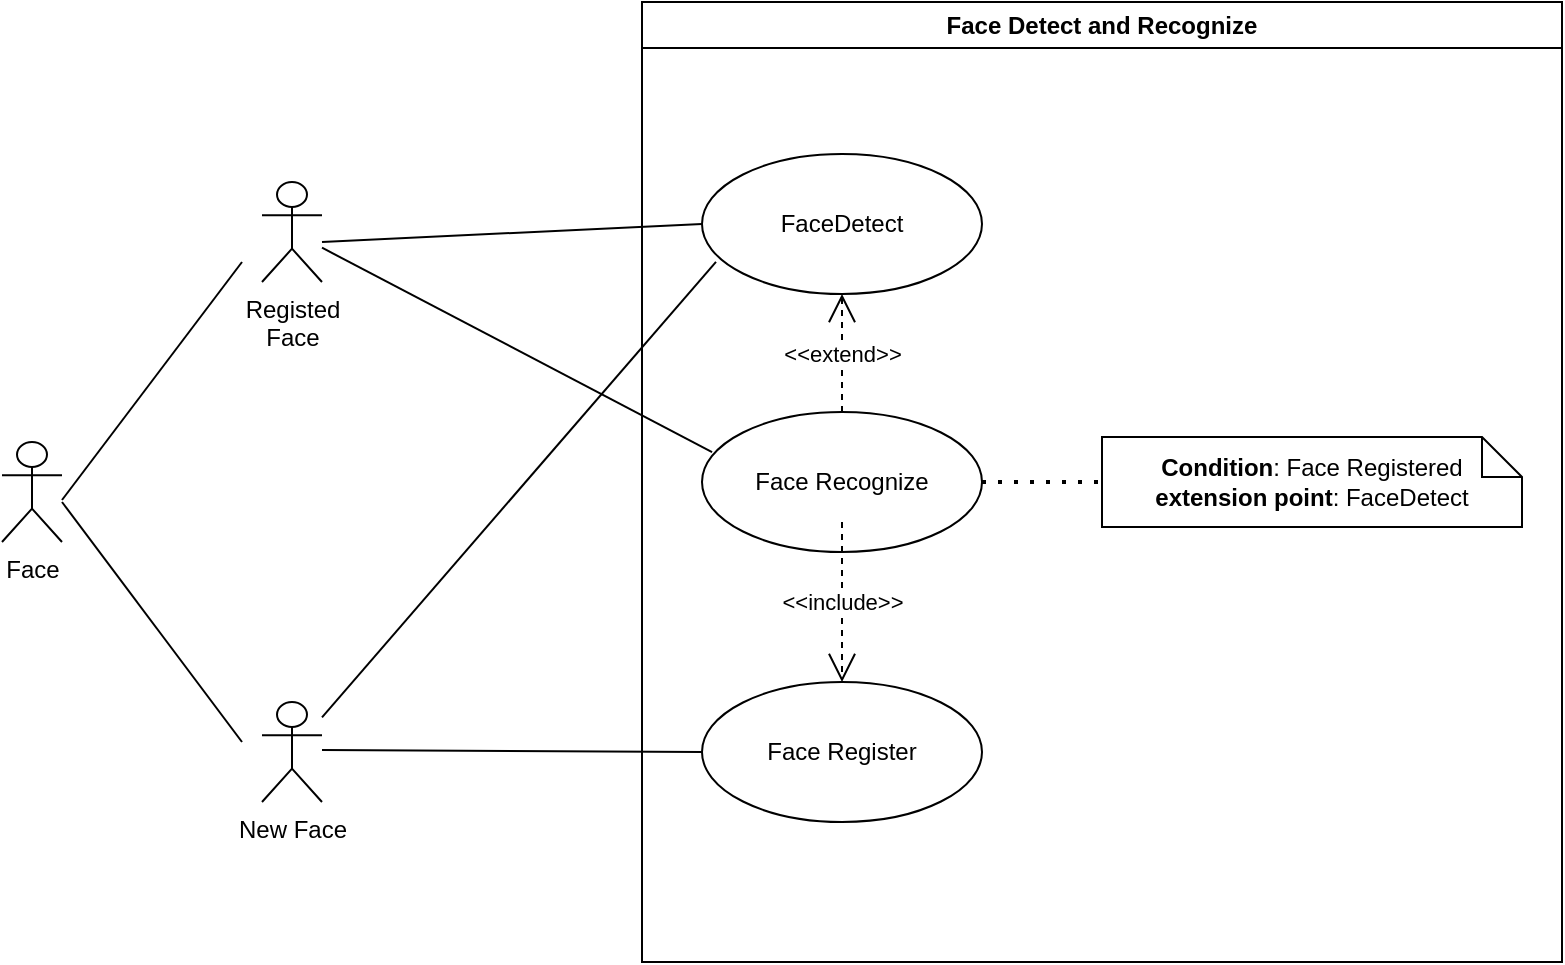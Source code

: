 <mxfile version="24.2.7" type="google">
  <diagram name="Trang-1" id="xxj05rc8MCnEarDpaFAj">
    <mxGraphModel dx="1947" dy="1637" grid="1" gridSize="10" guides="1" tooltips="1" connect="1" arrows="1" fold="1" page="1" pageScale="1" pageWidth="827" pageHeight="1169" math="0" shadow="0">
      <root>
        <mxCell id="0" />
        <mxCell id="1" parent="0" />
        <mxCell id="QGDqZE_F3scV5IS1ytlz-1" value="Face Detect and Recognize" style="swimlane;whiteSpace=wrap;html=1;" vertex="1" parent="1">
          <mxGeometry x="-480" y="-710" width="460" height="480" as="geometry" />
        </mxCell>
        <mxCell id="QGDqZE_F3scV5IS1ytlz-2" value="FaceDetect" style="ellipse;whiteSpace=wrap;html=1;" vertex="1" parent="QGDqZE_F3scV5IS1ytlz-1">
          <mxGeometry x="30" y="76" width="140" height="70" as="geometry" />
        </mxCell>
        <mxCell id="QGDqZE_F3scV5IS1ytlz-4" value="Face Recognize" style="ellipse;whiteSpace=wrap;html=1;" vertex="1" parent="QGDqZE_F3scV5IS1ytlz-1">
          <mxGeometry x="30" y="205" width="140" height="70" as="geometry" />
        </mxCell>
        <mxCell id="QGDqZE_F3scV5IS1ytlz-5" value="Face Register" style="ellipse;whiteSpace=wrap;html=1;" vertex="1" parent="QGDqZE_F3scV5IS1ytlz-1">
          <mxGeometry x="30" y="340" width="140" height="70" as="geometry" />
        </mxCell>
        <mxCell id="QGDqZE_F3scV5IS1ytlz-24" value="&amp;lt;&amp;lt;extend&amp;gt;&amp;gt;" style="endArrow=open;endSize=12;dashed=1;html=1;rounded=0;exitX=0.5;exitY=0;exitDx=0;exitDy=0;entryX=0.5;entryY=1;entryDx=0;entryDy=0;" edge="1" parent="QGDqZE_F3scV5IS1ytlz-1" source="QGDqZE_F3scV5IS1ytlz-4" target="QGDqZE_F3scV5IS1ytlz-2">
          <mxGeometry width="160" relative="1" as="geometry">
            <mxPoint x="120" y="145" as="sourcePoint" />
            <mxPoint x="160" y="160" as="targetPoint" />
          </mxGeometry>
        </mxCell>
        <mxCell id="QGDqZE_F3scV5IS1ytlz-26" value="&lt;b&gt;Condition&lt;/b&gt;: Face Registered&lt;div&gt;&lt;b&gt;extension point&lt;/b&gt;: FaceDetect&lt;/div&gt;" style="shape=note;size=20;whiteSpace=wrap;html=1;" vertex="1" parent="QGDqZE_F3scV5IS1ytlz-1">
          <mxGeometry x="230" y="217.5" width="210" height="45" as="geometry" />
        </mxCell>
        <mxCell id="QGDqZE_F3scV5IS1ytlz-27" value="" style="endArrow=none;dashed=1;html=1;dashPattern=1 3;strokeWidth=2;rounded=0;entryX=0;entryY=0.5;entryDx=0;entryDy=0;entryPerimeter=0;" edge="1" parent="QGDqZE_F3scV5IS1ytlz-1" target="QGDqZE_F3scV5IS1ytlz-26">
          <mxGeometry width="50" height="50" relative="1" as="geometry">
            <mxPoint x="170" y="240" as="sourcePoint" />
            <mxPoint x="220" y="190" as="targetPoint" />
          </mxGeometry>
        </mxCell>
        <mxCell id="QGDqZE_F3scV5IS1ytlz-6" value="Face&lt;div&gt;&lt;br&gt;&lt;/div&gt;" style="shape=umlActor;verticalLabelPosition=bottom;verticalAlign=top;html=1;" vertex="1" parent="1">
          <mxGeometry x="-800" y="-490" width="30" height="50" as="geometry" />
        </mxCell>
        <mxCell id="QGDqZE_F3scV5IS1ytlz-16" value="" style="endArrow=none;html=1;rounded=0;" edge="1" parent="1">
          <mxGeometry width="50" height="50" relative="1" as="geometry">
            <mxPoint x="-770" y="-461" as="sourcePoint" />
            <mxPoint x="-680" y="-580" as="targetPoint" />
          </mxGeometry>
        </mxCell>
        <mxCell id="QGDqZE_F3scV5IS1ytlz-17" value="Registed&lt;div&gt;Face&lt;/div&gt;" style="shape=umlActor;verticalLabelPosition=bottom;verticalAlign=top;html=1;" vertex="1" parent="1">
          <mxGeometry x="-670" y="-620" width="30" height="50" as="geometry" />
        </mxCell>
        <mxCell id="QGDqZE_F3scV5IS1ytlz-18" value="" style="endArrow=none;html=1;rounded=0;" edge="1" parent="1">
          <mxGeometry width="50" height="50" relative="1" as="geometry">
            <mxPoint x="-770" y="-460" as="sourcePoint" />
            <mxPoint x="-680" y="-340" as="targetPoint" />
          </mxGeometry>
        </mxCell>
        <mxCell id="QGDqZE_F3scV5IS1ytlz-19" value="New Face&lt;div&gt;&lt;br&gt;&lt;/div&gt;" style="shape=umlActor;verticalLabelPosition=bottom;verticalAlign=top;html=1;" vertex="1" parent="1">
          <mxGeometry x="-670" y="-360" width="30" height="50" as="geometry" />
        </mxCell>
        <mxCell id="QGDqZE_F3scV5IS1ytlz-20" value="" style="endArrow=none;html=1;rounded=0;entryX=0;entryY=0.5;entryDx=0;entryDy=0;" edge="1" parent="1" target="QGDqZE_F3scV5IS1ytlz-2">
          <mxGeometry width="50" height="50" relative="1" as="geometry">
            <mxPoint x="-640" y="-590" as="sourcePoint" />
            <mxPoint x="-550" y="-470" as="targetPoint" />
          </mxGeometry>
        </mxCell>
        <mxCell id="QGDqZE_F3scV5IS1ytlz-21" value="" style="endArrow=none;html=1;rounded=0;entryX=0.05;entryY=0.771;entryDx=0;entryDy=0;entryPerimeter=0;" edge="1" parent="1" source="QGDqZE_F3scV5IS1ytlz-19" target="QGDqZE_F3scV5IS1ytlz-2">
          <mxGeometry width="50" height="50" relative="1" as="geometry">
            <mxPoint x="-630" y="-330" as="sourcePoint" />
            <mxPoint x="-453.98" y="-410" as="targetPoint" />
            <Array as="points" />
          </mxGeometry>
        </mxCell>
        <mxCell id="QGDqZE_F3scV5IS1ytlz-22" value="" style="endArrow=none;html=1;rounded=0;entryX=0.036;entryY=0.286;entryDx=0;entryDy=0;entryPerimeter=0;" edge="1" parent="1" source="QGDqZE_F3scV5IS1ytlz-17" target="QGDqZE_F3scV5IS1ytlz-4">
          <mxGeometry width="50" height="50" relative="1" as="geometry">
            <mxPoint x="-630" y="-570" as="sourcePoint" />
            <mxPoint x="-439.02" y="-518.02" as="targetPoint" />
          </mxGeometry>
        </mxCell>
        <mxCell id="QGDqZE_F3scV5IS1ytlz-23" value="" style="endArrow=none;html=1;rounded=0;entryX=0;entryY=0.5;entryDx=0;entryDy=0;" edge="1" parent="1" target="QGDqZE_F3scV5IS1ytlz-5">
          <mxGeometry width="50" height="50" relative="1" as="geometry">
            <mxPoint x="-640" y="-336" as="sourcePoint" />
            <mxPoint x="-450" y="-380" as="targetPoint" />
          </mxGeometry>
        </mxCell>
        <mxCell id="QGDqZE_F3scV5IS1ytlz-25" value="&amp;lt;&amp;lt;include&amp;gt;&amp;gt;" style="endArrow=open;endSize=12;dashed=1;html=1;rounded=0;entryX=0.5;entryY=0;entryDx=0;entryDy=0;" edge="1" parent="1" target="QGDqZE_F3scV5IS1ytlz-5">
          <mxGeometry width="160" relative="1" as="geometry">
            <mxPoint x="-380" y="-450" as="sourcePoint" />
            <mxPoint x="-370" y="-574" as="targetPoint" />
          </mxGeometry>
        </mxCell>
      </root>
    </mxGraphModel>
  </diagram>
</mxfile>

